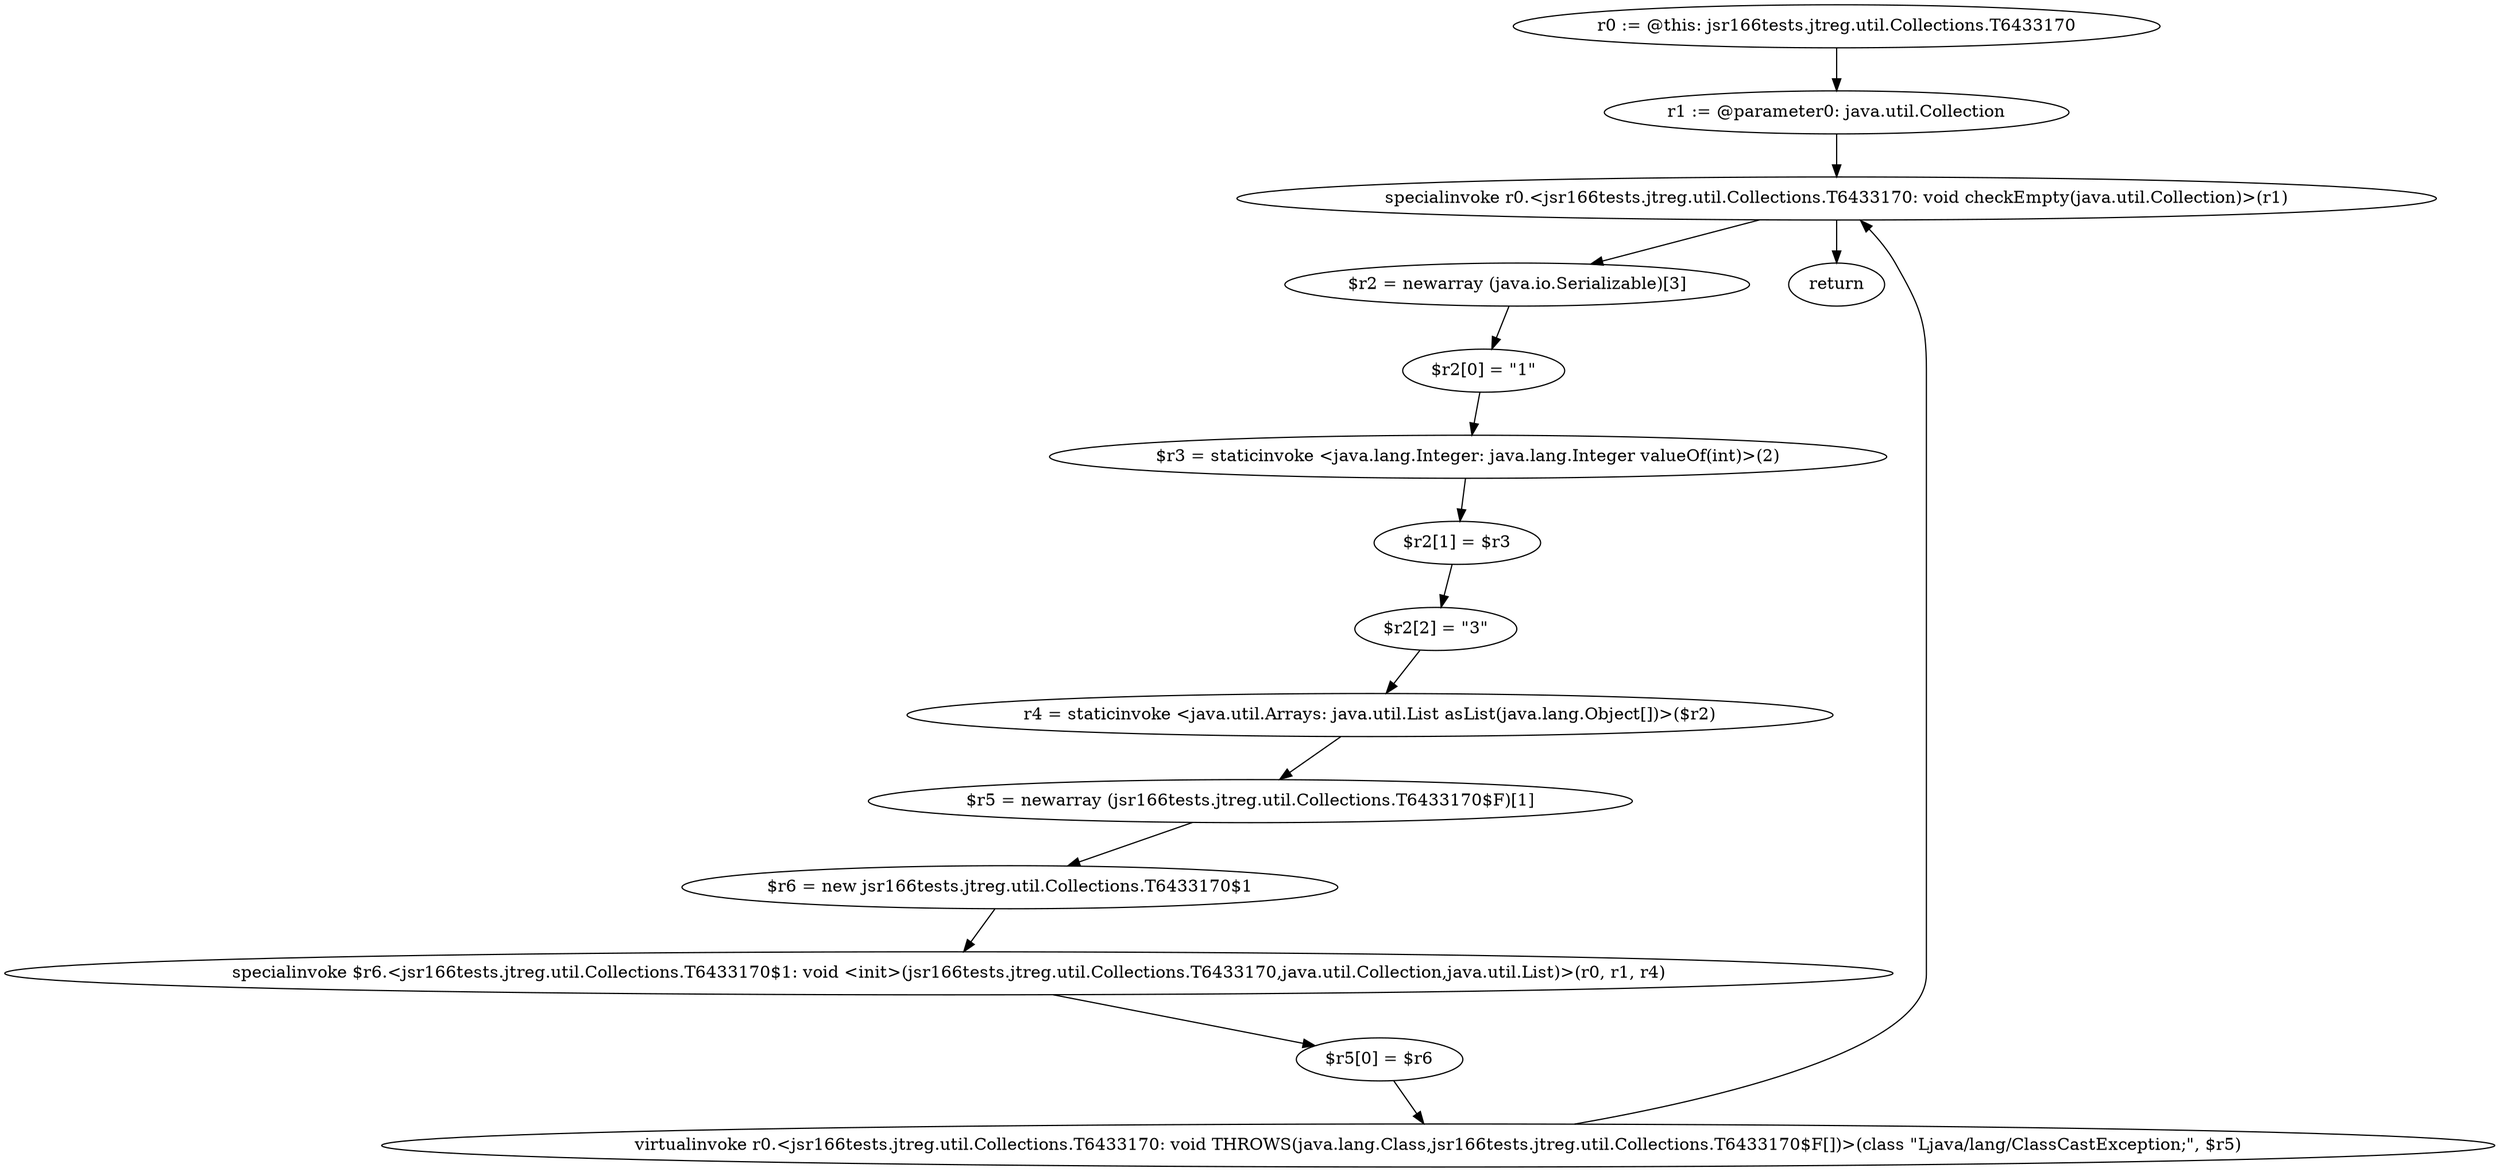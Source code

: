 digraph "unitGraph" {
    "r0 := @this: jsr166tests.jtreg.util.Collections.T6433170"
    "r1 := @parameter0: java.util.Collection"
    "specialinvoke r0.<jsr166tests.jtreg.util.Collections.T6433170: void checkEmpty(java.util.Collection)>(r1)"
    "$r2 = newarray (java.io.Serializable)[3]"
    "$r2[0] = \"1\""
    "$r3 = staticinvoke <java.lang.Integer: java.lang.Integer valueOf(int)>(2)"
    "$r2[1] = $r3"
    "$r2[2] = \"3\""
    "r4 = staticinvoke <java.util.Arrays: java.util.List asList(java.lang.Object[])>($r2)"
    "$r5 = newarray (jsr166tests.jtreg.util.Collections.T6433170$F)[1]"
    "$r6 = new jsr166tests.jtreg.util.Collections.T6433170$1"
    "specialinvoke $r6.<jsr166tests.jtreg.util.Collections.T6433170$1: void <init>(jsr166tests.jtreg.util.Collections.T6433170,java.util.Collection,java.util.List)>(r0, r1, r4)"
    "$r5[0] = $r6"
    "virtualinvoke r0.<jsr166tests.jtreg.util.Collections.T6433170: void THROWS(java.lang.Class,jsr166tests.jtreg.util.Collections.T6433170$F[])>(class \"Ljava/lang/ClassCastException;\", $r5)"
    "return"
    "r0 := @this: jsr166tests.jtreg.util.Collections.T6433170"->"r1 := @parameter0: java.util.Collection";
    "r1 := @parameter0: java.util.Collection"->"specialinvoke r0.<jsr166tests.jtreg.util.Collections.T6433170: void checkEmpty(java.util.Collection)>(r1)";
    "specialinvoke r0.<jsr166tests.jtreg.util.Collections.T6433170: void checkEmpty(java.util.Collection)>(r1)"->"$r2 = newarray (java.io.Serializable)[3]";
    "$r2 = newarray (java.io.Serializable)[3]"->"$r2[0] = \"1\"";
    "$r2[0] = \"1\""->"$r3 = staticinvoke <java.lang.Integer: java.lang.Integer valueOf(int)>(2)";
    "$r3 = staticinvoke <java.lang.Integer: java.lang.Integer valueOf(int)>(2)"->"$r2[1] = $r3";
    "$r2[1] = $r3"->"$r2[2] = \"3\"";
    "$r2[2] = \"3\""->"r4 = staticinvoke <java.util.Arrays: java.util.List asList(java.lang.Object[])>($r2)";
    "r4 = staticinvoke <java.util.Arrays: java.util.List asList(java.lang.Object[])>($r2)"->"$r5 = newarray (jsr166tests.jtreg.util.Collections.T6433170$F)[1]";
    "$r5 = newarray (jsr166tests.jtreg.util.Collections.T6433170$F)[1]"->"$r6 = new jsr166tests.jtreg.util.Collections.T6433170$1";
    "$r6 = new jsr166tests.jtreg.util.Collections.T6433170$1"->"specialinvoke $r6.<jsr166tests.jtreg.util.Collections.T6433170$1: void <init>(jsr166tests.jtreg.util.Collections.T6433170,java.util.Collection,java.util.List)>(r0, r1, r4)";
    "specialinvoke $r6.<jsr166tests.jtreg.util.Collections.T6433170$1: void <init>(jsr166tests.jtreg.util.Collections.T6433170,java.util.Collection,java.util.List)>(r0, r1, r4)"->"$r5[0] = $r6";
    "$r5[0] = $r6"->"virtualinvoke r0.<jsr166tests.jtreg.util.Collections.T6433170: void THROWS(java.lang.Class,jsr166tests.jtreg.util.Collections.T6433170$F[])>(class \"Ljava/lang/ClassCastException;\", $r5)";
    "virtualinvoke r0.<jsr166tests.jtreg.util.Collections.T6433170: void THROWS(java.lang.Class,jsr166tests.jtreg.util.Collections.T6433170$F[])>(class \"Ljava/lang/ClassCastException;\", $r5)"->"specialinvoke r0.<jsr166tests.jtreg.util.Collections.T6433170: void checkEmpty(java.util.Collection)>(r1)";
    "specialinvoke r0.<jsr166tests.jtreg.util.Collections.T6433170: void checkEmpty(java.util.Collection)>(r1)"->"return";
}
